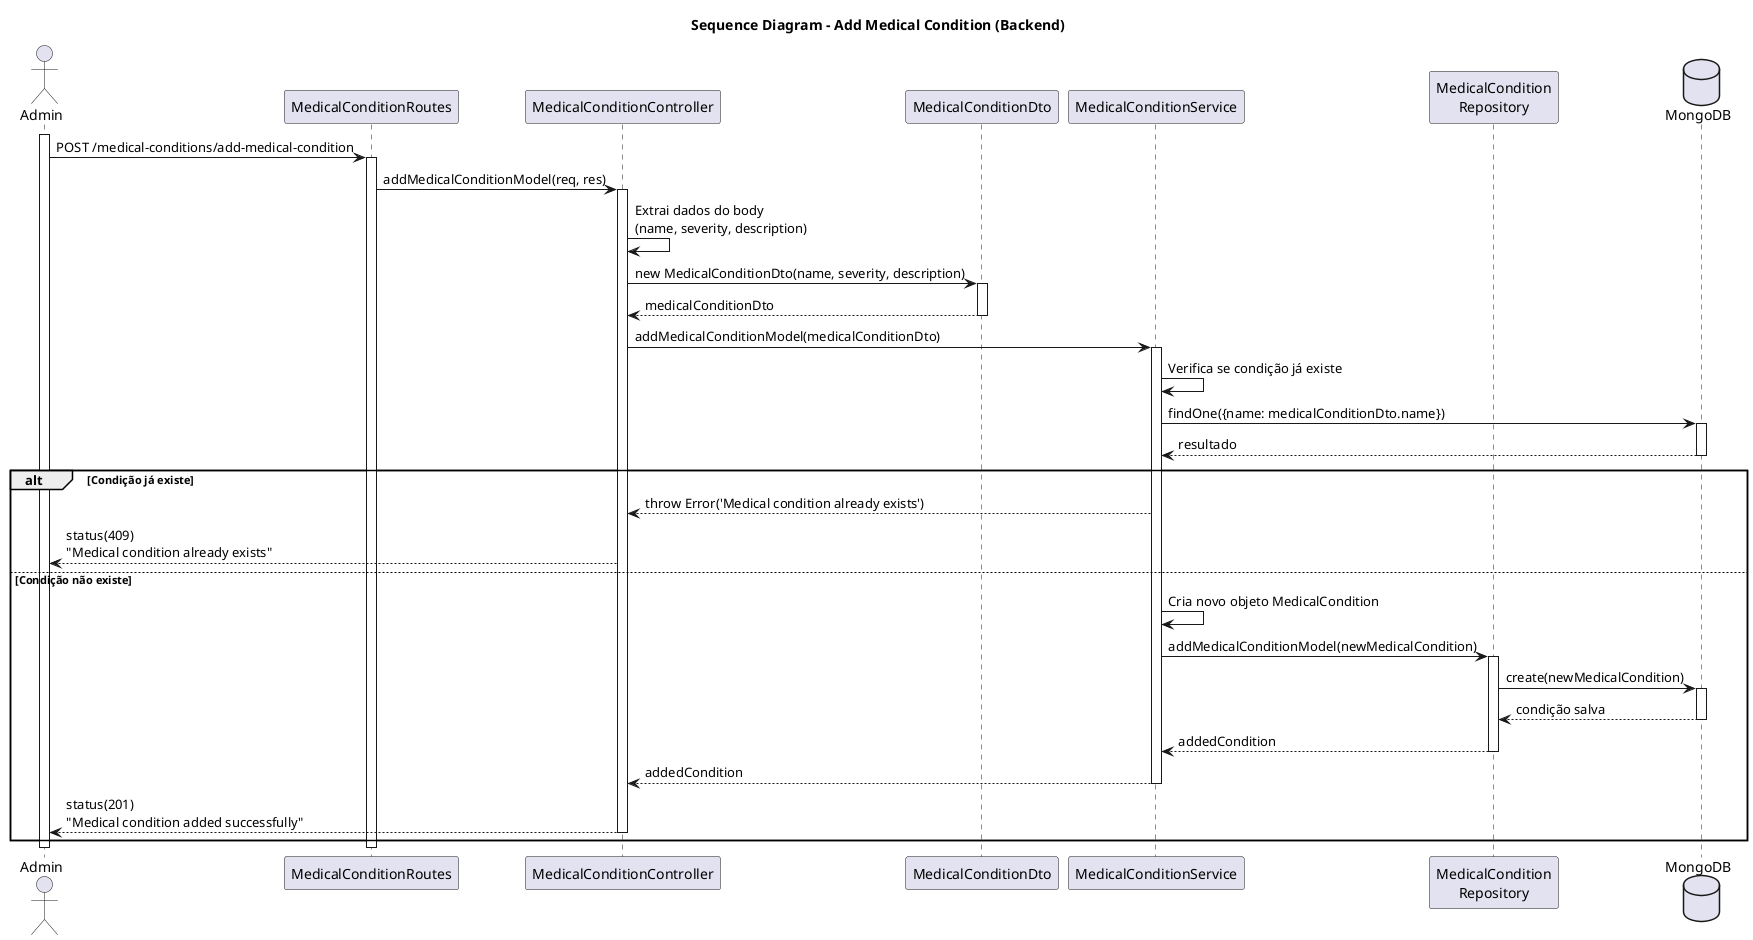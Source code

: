 @startuml SD
title "Sequence Diagram - Add Medical Condition (Backend)"
actor Admin
participant "MedicalConditionRoutes" as Routes
participant "MedicalConditionController" as Controller
participant "MedicalConditionDto" as DTO
participant "MedicalConditionService" as Service
participant "MedicalCondition\nRepository" as Repo
database "MongoDB" as DB

activate Admin
Admin -> Routes: POST /medical-conditions/add-medical-condition
activate Routes

Routes -> Controller: addMedicalConditionModel(req, res)
activate Controller

Controller -> Controller: Extrai dados do body\n(name, severity, description)

Controller -> DTO: new MedicalConditionDto(name, severity, description)
activate DTO
DTO --> Controller: medicalConditionDto
deactivate DTO

Controller -> Service: addMedicalConditionModel(medicalConditionDto)
activate Service

Service -> Service: Verifica se condição já existe
Service -> DB: findOne({name: medicalConditionDto.name})
activate DB
DB --> Service: resultado
deactivate DB

alt Condição já existe
    Service --> Controller: throw Error('Medical condition already exists')
    Controller --> Admin: status(409)\n"Medical condition already exists"
else Condição não existe
    Service -> Service: Cria novo objeto MedicalCondition
    Service -> Repo: addMedicalConditionModel(newMedicalCondition)
    activate Repo
    
    Repo -> DB: create(newMedicalCondition)
    activate DB
    DB --> Repo: condição salva
    deactivate DB
    
    Repo --> Service: addedCondition
    deactivate Repo
    
    Service --> Controller: addedCondition
    deactivate Service
    
    Controller --> Admin: status(201)\n"Medical condition added successfully"
    deactivate Controller
    
end

deactivate Routes
deactivate Admin
@enduml